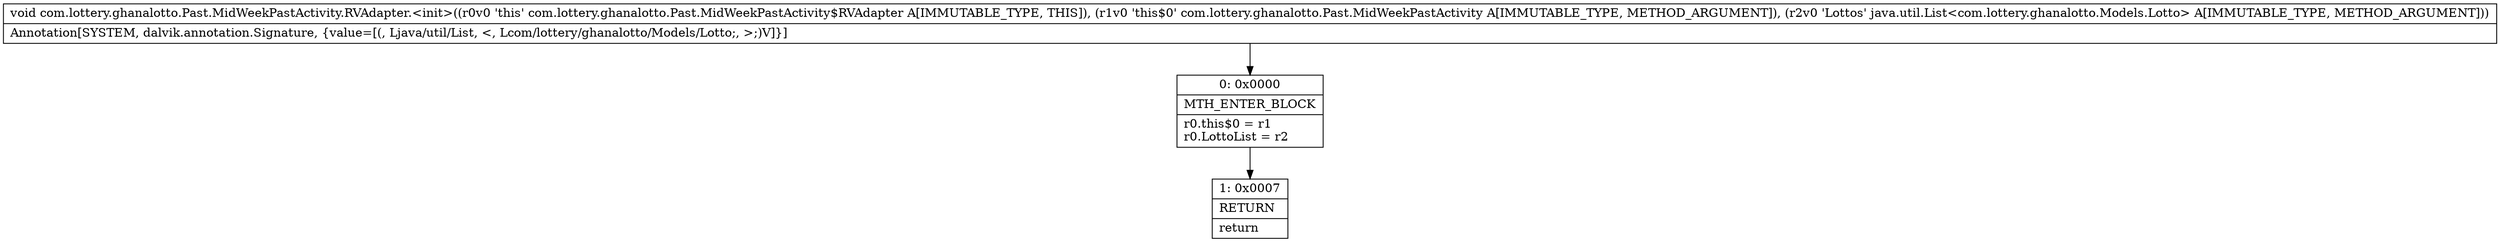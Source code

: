 digraph "CFG forcom.lottery.ghanalotto.Past.MidWeekPastActivity.RVAdapter.\<init\>(Lcom\/lottery\/ghanalotto\/Past\/MidWeekPastActivity;Ljava\/util\/List;)V" {
Node_0 [shape=record,label="{0\:\ 0x0000|MTH_ENTER_BLOCK\l|r0.this$0 = r1\lr0.LottoList = r2\l}"];
Node_1 [shape=record,label="{1\:\ 0x0007|RETURN\l|return\l}"];
MethodNode[shape=record,label="{void com.lottery.ghanalotto.Past.MidWeekPastActivity.RVAdapter.\<init\>((r0v0 'this' com.lottery.ghanalotto.Past.MidWeekPastActivity$RVAdapter A[IMMUTABLE_TYPE, THIS]), (r1v0 'this$0' com.lottery.ghanalotto.Past.MidWeekPastActivity A[IMMUTABLE_TYPE, METHOD_ARGUMENT]), (r2v0 'Lottos' java.util.List\<com.lottery.ghanalotto.Models.Lotto\> A[IMMUTABLE_TYPE, METHOD_ARGUMENT]))  | Annotation[SYSTEM, dalvik.annotation.Signature, \{value=[(, Ljava\/util\/List, \<, Lcom\/lottery\/ghanalotto\/Models\/Lotto;, \>;)V]\}]\l}"];
MethodNode -> Node_0;
Node_0 -> Node_1;
}

